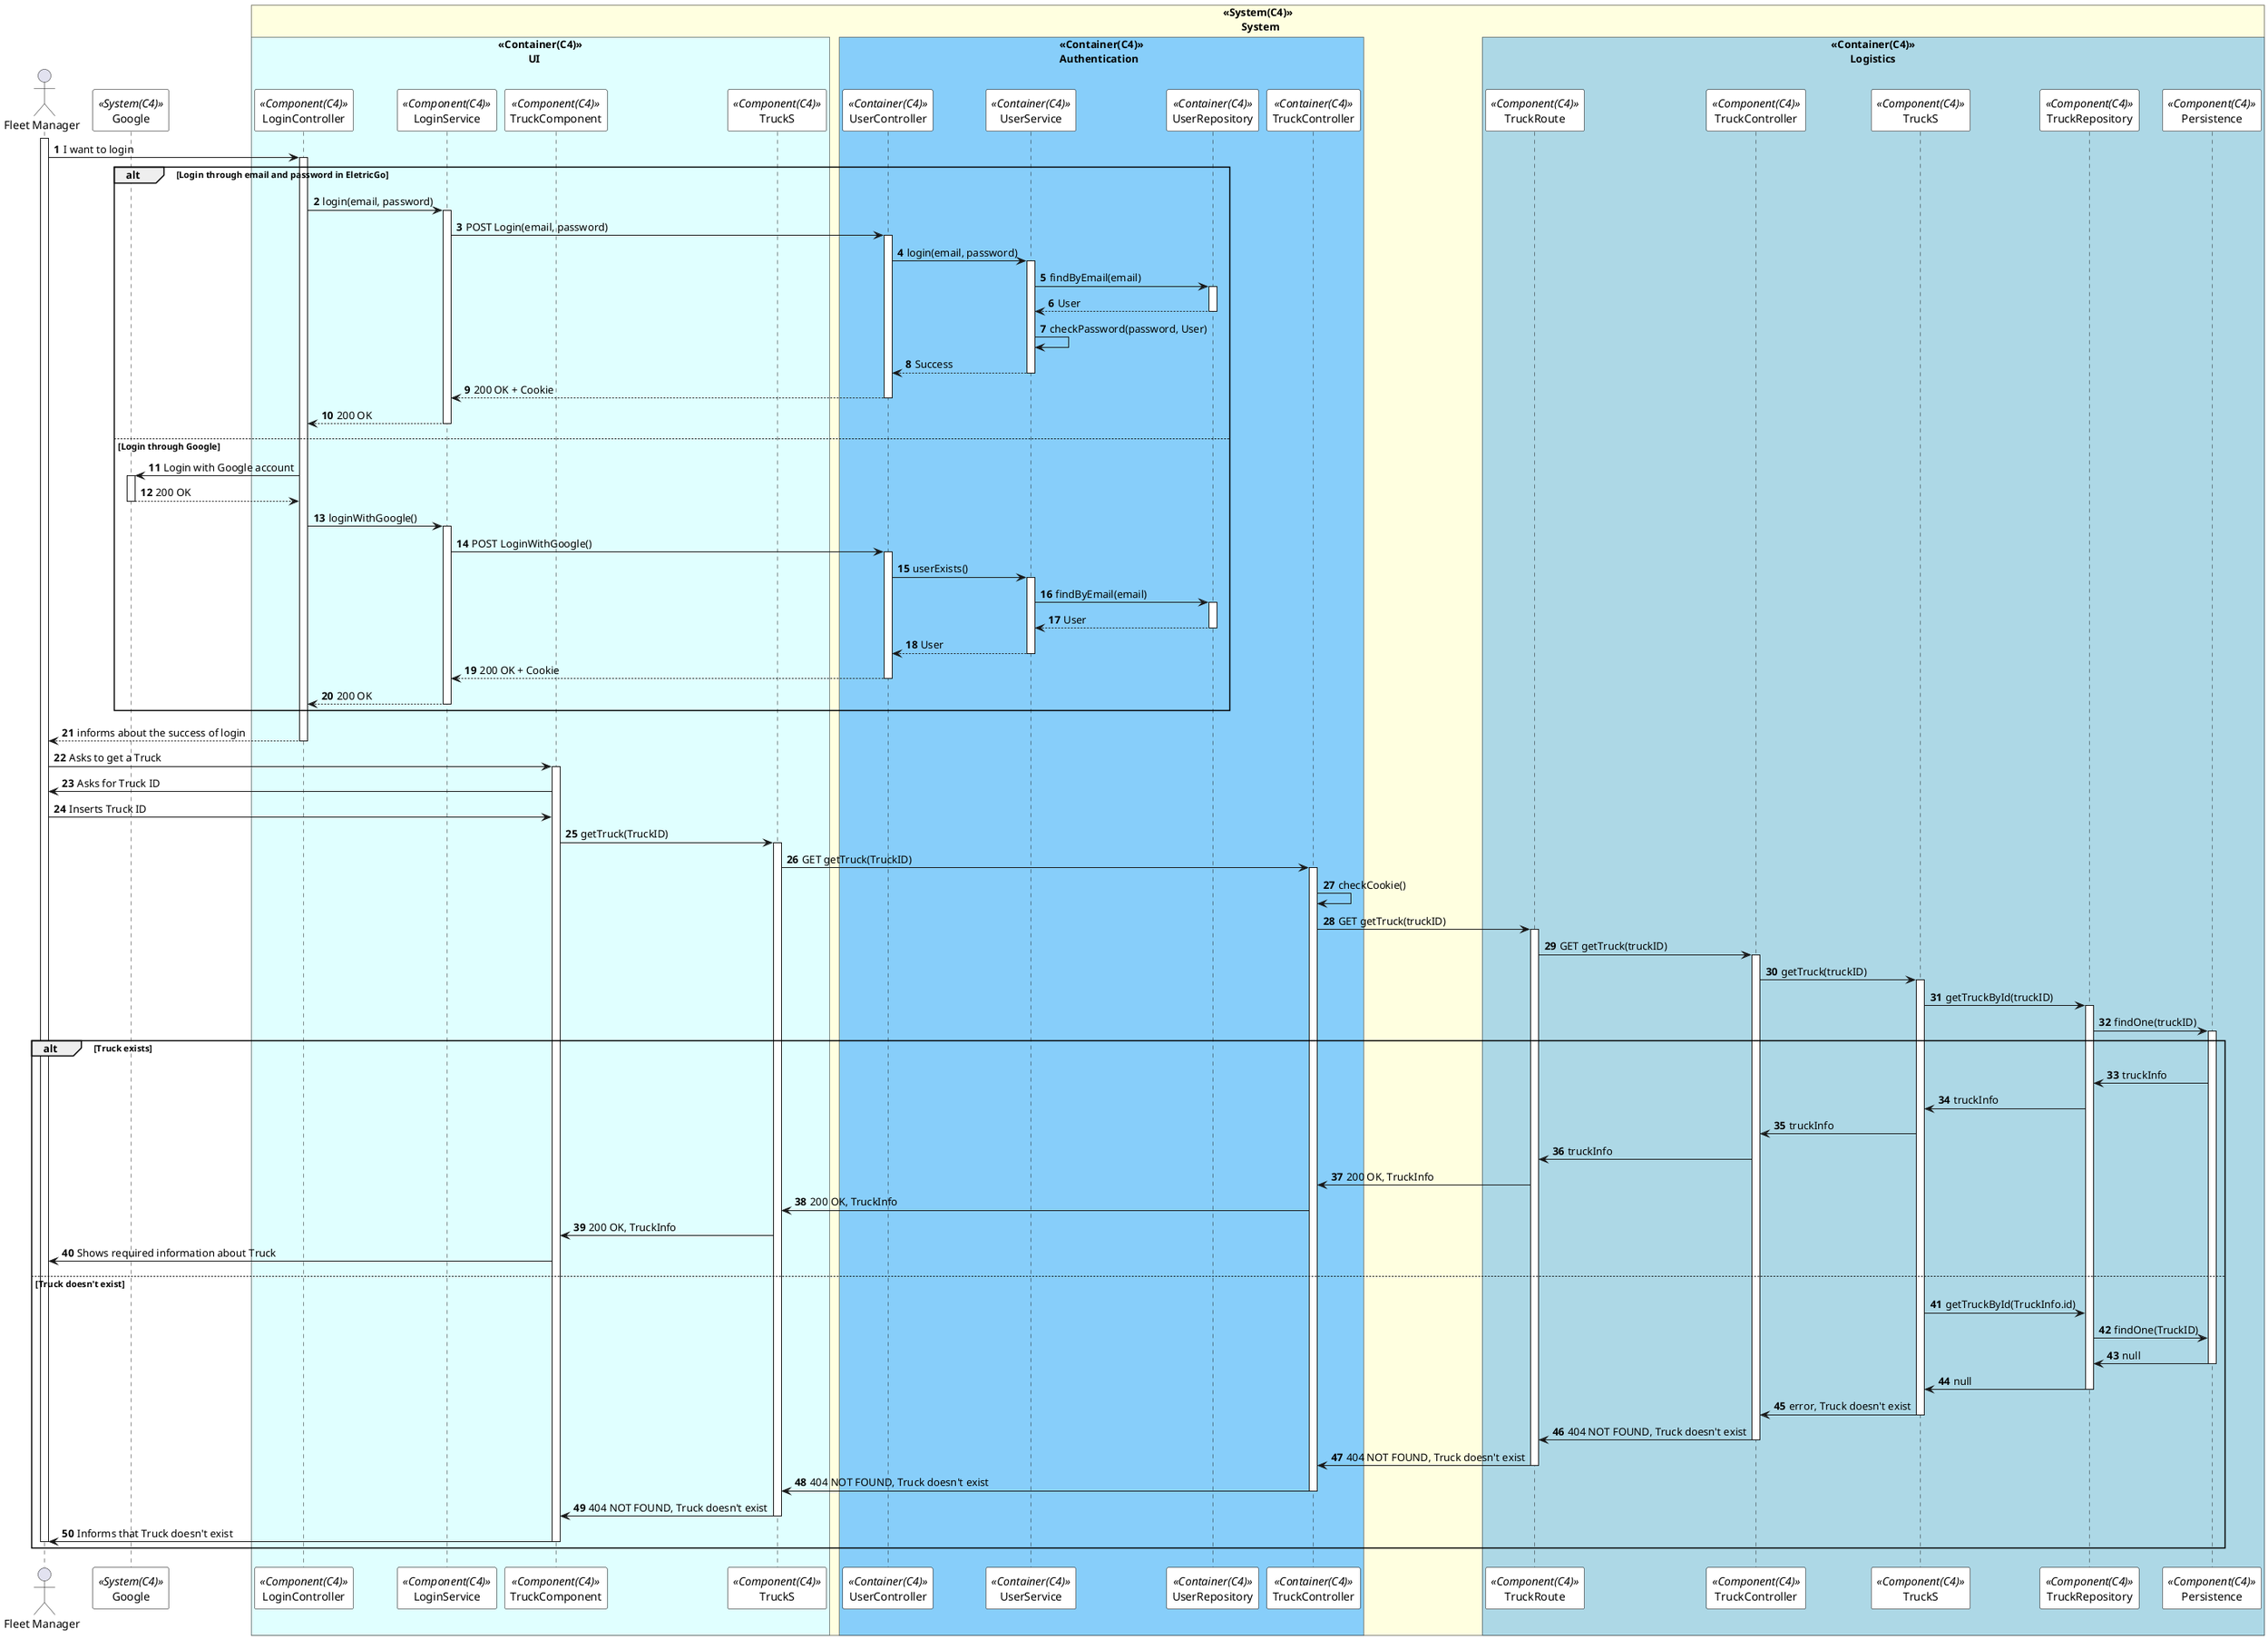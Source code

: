 @startuml getTruckSD

autonumber
!pragma teoz true

skinparam sequence {
ParticipantBorderColor black
ParticipantBackgroundColor white
}

actor "Fleet Manager" as manager

participant Google as Google <<System(C4)>>
box "<<System(C4)>>\n       System" #LightYellow
    box "<<Container(C4)>>\n           UI" #LightCyan
        
        participant LoginController as LoginC <<Component(C4)>>
        participant LoginService as LoginS <<Component(C4)>>
    
    
    
        participant TruckComponent as TruckC <<Component(C4)>>
        participant TruckS as TruckS <<Component(C4)>>
        

    end box

    box "<<Container(C4)>>\nAuthentication" #LightSkyBlue

        participant UserController as UserCTRL <<Container(C4)>> 
        participant UserService as UserServ <<Container(C4)>> 
        participant UserRepository as UserRepo <<Container(C4)>> 

        participant TruckController as TruckCTRL <<Container(C4)>>

    end box
    box "<<Container(C4)>>\n       Logistics" #LightBlue
        participant TruckRoute as Route <<Component(C4)>>
        participant TruckController as Controller <<Component(C4)>>
        participant TruckS as Service <<Component(C4)>>
        participant TruckRepository as Repository <<Component(C4)>>
        participant Persistence as Persistence <<Component(C4)>>
    end box

end box


activate manager
manager->LoginC: I want to login
activate LoginC

alt Login through email and password in EletricGo


    LoginC -> LoginS: login(email, password)
    activate LoginS
    LoginS -> UserCTRL: POST Login(email, password)
    activate UserCTRL

    UserCTRL -> UserServ: login(email, password)
    activate UserServ
    UserServ -> UserRepo: findByEmail(email)
    activate UserRepo
    UserRepo --> UserServ: User
    deactivate UserRepo
    UserServ -> UserServ: checkPassword(password, User)
    UserServ --> UserCTRL: Success
    deactivate UserServ


    UserCTRL --> LoginS: 200 OK + Cookie
    deactivate UserCTRL

    LoginS --> LoginC: 200 OK
    deactivate LoginS

else Login through Google

    LoginC -> Google: Login with Google account
    activate Google
    Google --> LoginC: 200 OK
    deactivate Google
    LoginC -> LoginS: loginWithGoogle()
    activate LoginS
    LoginS -> UserCTRL: POST LoginWithGoogle()
    activate UserCTRL
    UserCTRL -> UserServ: userExists()
    activate UserServ
    UserServ -> UserRepo: findByEmail(email)
    activate UserRepo
    UserRepo --> UserServ: User
    deactivate UserRepo
    UserServ --> UserCTRL: User
    deactivate UserServ
    UserCTRL --> LoginS: 200 OK + Cookie
    deactivate UserCTRL
    LoginS --> LoginC: 200 OK
    deactivate LoginS

    deactivate Google

end



LoginC --> manager: informs about the success of login
deactivate LoginC


manager -> TruckC: Asks to get a Truck
activate TruckC
TruckC -> manager: Asks for Truck ID


manager ->TruckC: Inserts Truck ID

TruckC -> TruckS: getTruck(TruckID)
activate TruckS
TruckS -> TruckCTRL: GET getTruck(TruckID)
activate TruckCTRL
TruckCTRL -> TruckCTRL: checkCookie()

TruckCTRL -> Route: GET getTruck(truckID)
activate Route
Route -> Controller: GET getTruck(truckID)
activate Controller



Controller -> Service: getTruck(truckID)
activate Service

Service -> Repository: getTruckById(truckID)
activate Repository
Repository -> Persistence: findOne(truckID)
activate Persistence

alt Truck exists

    Persistence -> Repository: truckInfo
    Repository->Service: truckInfo

    Service -> Controller: truckInfo
    Controller->Route: truckInfo
    Route->TruckCTRL: 200 OK, TruckInfo
    TruckCTRL->TruckS: 200 OK, TruckInfo
    TruckS->TruckC: 200 OK, TruckInfo

    TruckC->manager: Shows required information about Truck


else Truck doesn't exist

    Service -> Repository: getTruckById(TruckInfo.id)

    Repository -> Persistence: findOne(TruckID)

    Persistence->Repository: null
    deactivate Persistence
    Repository->Service: null
    deactivate Repository
    Service->Controller: error, Truck doesn't exist
    deactivate Service
    Controller->Route: 404 NOT FOUND, Truck doesn't exist
    deactivate Controller
    Route->TruckCTRL: 404 NOT FOUND, Truck doesn't exist
    deactivate Route
    TruckCTRL -> TruckS: 404 NOT FOUND, Truck doesn't exist
    deactivate TruckCTRL
    TruckS -> TruckC: 404 NOT FOUND, Truck doesn't exist
    deactivate TruckS
    TruckC -> manager: Informs that Truck doesn't exist
    deactivate TruckC
    deactivate manager
end


@enduml